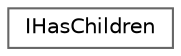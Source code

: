 digraph "Graphical Class Hierarchy"
{
 // LATEX_PDF_SIZE
  bgcolor="transparent";
  edge [fontname=Helvetica,fontsize=10,labelfontname=Helvetica,labelfontsize=10];
  node [fontname=Helvetica,fontsize=10,shape=box,height=0.2,width=0.4];
  rankdir="LR";
  Node0 [id="Node000000",label="IHasChildren",height=0.2,width=0.4,color="grey40", fillcolor="white", style="filled",URL="$class_i_has_children.html",tooltip=" "];
}
